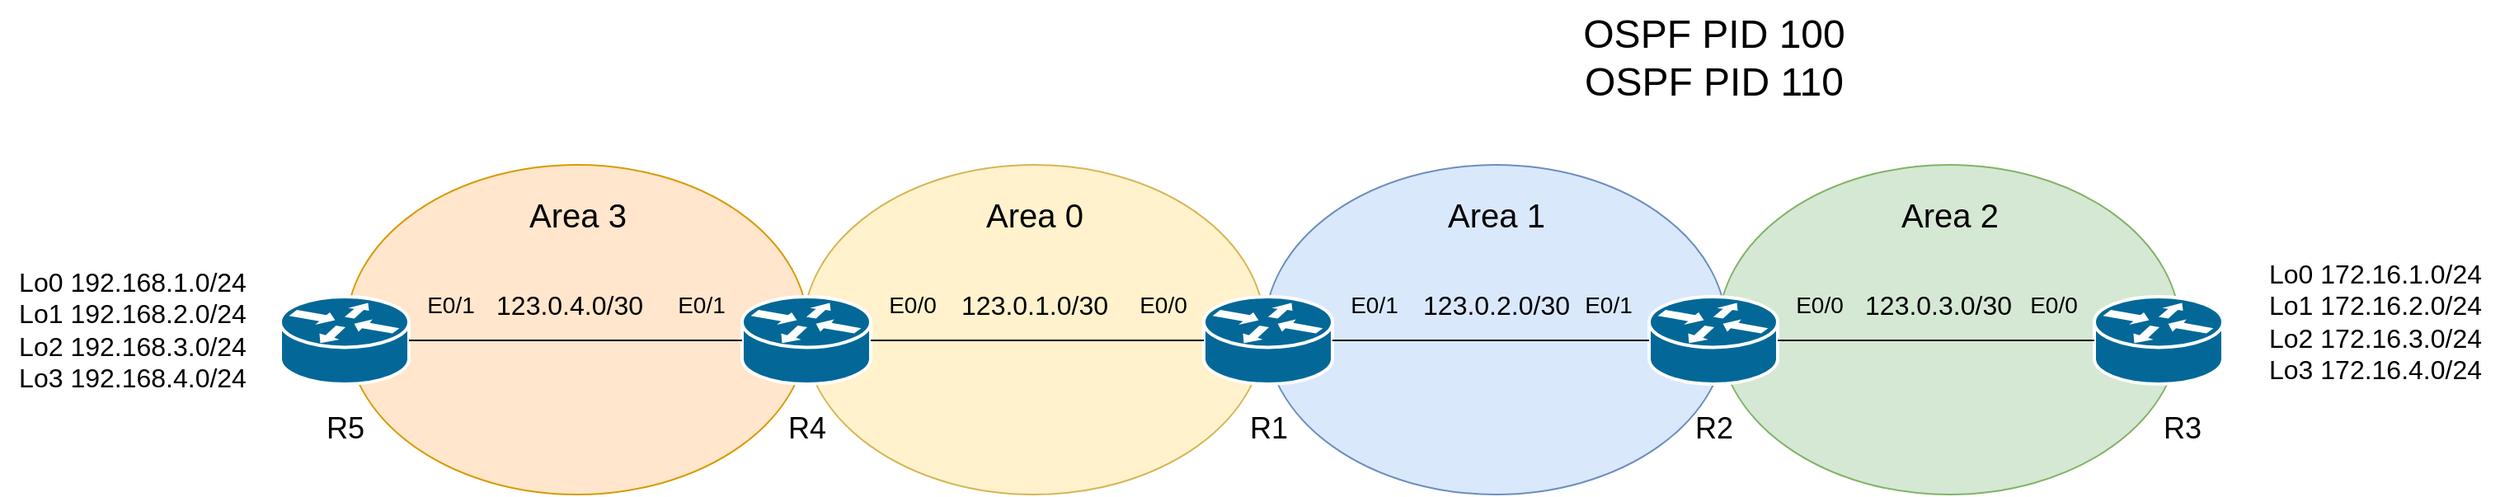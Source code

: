 <mxfile version="21.6.8" type="device">
  <diagram name="Page-1" id="xN_nqYcz8586rW-JeH7z">
    <mxGraphModel dx="2268" dy="820" grid="1" gridSize="10" guides="1" tooltips="1" connect="1" arrows="1" fold="1" page="1" pageScale="1" pageWidth="850" pageHeight="1100" math="0" shadow="0">
      <root>
        <mxCell id="0" />
        <mxCell id="1" parent="0" />
        <mxCell id="G2wcwGP9F7wpRwiHMcPd-29" value="" style="ellipse;whiteSpace=wrap;html=1;fillColor=#dae8fc;strokeColor=#6c8ebf;" vertex="1" parent="1">
          <mxGeometry x="427" y="320" width="280" height="200" as="geometry" />
        </mxCell>
        <mxCell id="G2wcwGP9F7wpRwiHMcPd-26" value="" style="ellipse;whiteSpace=wrap;html=1;fillColor=#d5e8d4;strokeColor=#82b366;" vertex="1" parent="1">
          <mxGeometry x="702" y="320" width="280" height="200" as="geometry" />
        </mxCell>
        <mxCell id="G2wcwGP9F7wpRwiHMcPd-25" value="" style="ellipse;whiteSpace=wrap;html=1;fillColor=#ffe6cc;strokeColor=#d79b00;" vertex="1" parent="1">
          <mxGeometry x="-130" y="320" width="280" height="200" as="geometry" />
        </mxCell>
        <mxCell id="G2wcwGP9F7wpRwiHMcPd-24" value="" style="ellipse;whiteSpace=wrap;html=1;fillColor=#fff2cc;strokeColor=#d6b656;" vertex="1" parent="1">
          <mxGeometry x="147" y="320" width="280" height="200" as="geometry" />
        </mxCell>
        <mxCell id="G2wcwGP9F7wpRwiHMcPd-1" value="" style="shape=mxgraph.cisco.routers.router;sketch=0;html=1;pointerEvents=1;dashed=0;fillColor=#036897;strokeColor=#ffffff;strokeWidth=2;verticalLabelPosition=bottom;verticalAlign=top;align=center;outlineConnect=0;" vertex="1" parent="1">
          <mxGeometry x="390" y="400" width="78" height="53" as="geometry" />
        </mxCell>
        <mxCell id="G2wcwGP9F7wpRwiHMcPd-2" value="" style="shape=mxgraph.cisco.routers.router;sketch=0;html=1;pointerEvents=1;dashed=0;fillColor=#036897;strokeColor=#ffffff;strokeWidth=2;verticalLabelPosition=bottom;verticalAlign=top;align=center;outlineConnect=0;" vertex="1" parent="1">
          <mxGeometry x="660" y="400" width="78" height="53" as="geometry" />
        </mxCell>
        <mxCell id="G2wcwGP9F7wpRwiHMcPd-3" value="" style="shape=mxgraph.cisco.routers.router;sketch=0;html=1;pointerEvents=1;dashed=0;fillColor=#036897;strokeColor=#ffffff;strokeWidth=2;verticalLabelPosition=bottom;verticalAlign=top;align=center;outlineConnect=0;" vertex="1" parent="1">
          <mxGeometry x="930" y="400" width="78" height="53" as="geometry" />
        </mxCell>
        <mxCell id="G2wcwGP9F7wpRwiHMcPd-4" value="" style="shape=mxgraph.cisco.routers.router;sketch=0;html=1;pointerEvents=1;dashed=0;fillColor=#036897;strokeColor=#ffffff;strokeWidth=2;verticalLabelPosition=bottom;verticalAlign=top;align=center;outlineConnect=0;" vertex="1" parent="1">
          <mxGeometry x="110" y="400" width="78" height="53" as="geometry" />
        </mxCell>
        <mxCell id="G2wcwGP9F7wpRwiHMcPd-5" value="" style="shape=mxgraph.cisco.routers.router;sketch=0;html=1;pointerEvents=1;dashed=0;fillColor=#036897;strokeColor=#ffffff;strokeWidth=2;verticalLabelPosition=bottom;verticalAlign=top;align=center;outlineConnect=0;" vertex="1" parent="1">
          <mxGeometry x="-170" y="400" width="78" height="53" as="geometry" />
        </mxCell>
        <mxCell id="G2wcwGP9F7wpRwiHMcPd-6" value="" style="endArrow=none;html=1;rounded=0;" edge="1" parent="1" source="G2wcwGP9F7wpRwiHMcPd-4" target="G2wcwGP9F7wpRwiHMcPd-1">
          <mxGeometry width="50" height="50" relative="1" as="geometry">
            <mxPoint x="350" y="450" as="sourcePoint" />
            <mxPoint x="400" y="400" as="targetPoint" />
          </mxGeometry>
        </mxCell>
        <mxCell id="G2wcwGP9F7wpRwiHMcPd-7" value="" style="endArrow=none;html=1;rounded=0;" edge="1" parent="1" source="G2wcwGP9F7wpRwiHMcPd-5" target="G2wcwGP9F7wpRwiHMcPd-4">
          <mxGeometry width="50" height="50" relative="1" as="geometry">
            <mxPoint x="350" y="450" as="sourcePoint" />
            <mxPoint x="400" y="400" as="targetPoint" />
          </mxGeometry>
        </mxCell>
        <mxCell id="G2wcwGP9F7wpRwiHMcPd-9" value="" style="endArrow=none;html=1;rounded=0;" edge="1" parent="1" source="G2wcwGP9F7wpRwiHMcPd-2" target="G2wcwGP9F7wpRwiHMcPd-1">
          <mxGeometry width="50" height="50" relative="1" as="geometry">
            <mxPoint x="410" y="610" as="sourcePoint" />
            <mxPoint x="460" y="560" as="targetPoint" />
          </mxGeometry>
        </mxCell>
        <mxCell id="G2wcwGP9F7wpRwiHMcPd-10" value="" style="endArrow=none;html=1;rounded=0;" edge="1" parent="1" source="G2wcwGP9F7wpRwiHMcPd-1">
          <mxGeometry width="50" height="50" relative="1" as="geometry">
            <mxPoint x="350" y="450" as="sourcePoint" />
            <mxPoint x="400" y="400" as="targetPoint" />
          </mxGeometry>
        </mxCell>
        <mxCell id="G2wcwGP9F7wpRwiHMcPd-11" value="" style="endArrow=none;html=1;rounded=0;" edge="1" parent="1" source="G2wcwGP9F7wpRwiHMcPd-2" target="G2wcwGP9F7wpRwiHMcPd-3">
          <mxGeometry width="50" height="50" relative="1" as="geometry">
            <mxPoint x="350" y="450" as="sourcePoint" />
            <mxPoint x="400" y="400" as="targetPoint" />
          </mxGeometry>
        </mxCell>
        <mxCell id="G2wcwGP9F7wpRwiHMcPd-12" value="&lt;font style=&quot;font-size: 14px;&quot;&gt;E0/0&lt;/font&gt;" style="text;html=1;align=center;verticalAlign=middle;resizable=0;points=[];autosize=1;strokeColor=none;fillColor=none;" vertex="1" parent="1">
          <mxGeometry x="340" y="390" width="50" height="30" as="geometry" />
        </mxCell>
        <mxCell id="G2wcwGP9F7wpRwiHMcPd-13" value="&lt;font style=&quot;font-size: 14px;&quot;&gt;E0/1&lt;/font&gt;" style="text;html=1;align=center;verticalAlign=middle;resizable=0;points=[];autosize=1;strokeColor=none;fillColor=none;" vertex="1" parent="1">
          <mxGeometry x="468" y="390" width="50" height="30" as="geometry" />
        </mxCell>
        <mxCell id="G2wcwGP9F7wpRwiHMcPd-16" value="&lt;font style=&quot;font-size: 14px;&quot;&gt;E0/0&lt;/font&gt;" style="text;html=1;align=center;verticalAlign=middle;resizable=0;points=[];autosize=1;strokeColor=none;fillColor=none;" vertex="1" parent="1">
          <mxGeometry x="188" y="390" width="50" height="30" as="geometry" />
        </mxCell>
        <mxCell id="G2wcwGP9F7wpRwiHMcPd-18" value="&lt;font style=&quot;font-size: 14px;&quot;&gt;E0/1&lt;/font&gt;" style="text;html=1;align=center;verticalAlign=middle;resizable=0;points=[];autosize=1;strokeColor=none;fillColor=none;" vertex="1" parent="1">
          <mxGeometry x="60" y="390" width="50" height="30" as="geometry" />
        </mxCell>
        <mxCell id="G2wcwGP9F7wpRwiHMcPd-19" value="&lt;font style=&quot;font-size: 14px;&quot;&gt;E0/1&lt;/font&gt;" style="text;html=1;align=center;verticalAlign=middle;resizable=0;points=[];autosize=1;strokeColor=none;fillColor=none;" vertex="1" parent="1">
          <mxGeometry x="-92" y="390" width="50" height="30" as="geometry" />
        </mxCell>
        <mxCell id="G2wcwGP9F7wpRwiHMcPd-20" value="&lt;font style=&quot;font-size: 14px;&quot;&gt;E0/1&lt;/font&gt;" style="text;html=1;align=center;verticalAlign=middle;resizable=0;points=[];autosize=1;strokeColor=none;fillColor=none;" vertex="1" parent="1">
          <mxGeometry x="610" y="390" width="50" height="30" as="geometry" />
        </mxCell>
        <mxCell id="G2wcwGP9F7wpRwiHMcPd-21" value="&lt;font style=&quot;font-size: 14px;&quot;&gt;E0/0&lt;/font&gt;" style="text;html=1;align=center;verticalAlign=middle;resizable=0;points=[];autosize=1;strokeColor=none;fillColor=none;" vertex="1" parent="1">
          <mxGeometry x="738" y="390" width="50" height="30" as="geometry" />
        </mxCell>
        <mxCell id="G2wcwGP9F7wpRwiHMcPd-22" value="&lt;font style=&quot;font-size: 14px;&quot;&gt;E0/0&lt;/font&gt;" style="text;html=1;align=center;verticalAlign=middle;resizable=0;points=[];autosize=1;strokeColor=none;fillColor=none;" vertex="1" parent="1">
          <mxGeometry x="880" y="390" width="50" height="30" as="geometry" />
        </mxCell>
        <mxCell id="G2wcwGP9F7wpRwiHMcPd-30" value="&lt;font style=&quot;font-size: 20px;&quot;&gt;Area 0&lt;/font&gt;" style="text;html=1;align=center;verticalAlign=middle;resizable=0;points=[];autosize=1;strokeColor=none;fillColor=none;" vertex="1" parent="1">
          <mxGeometry x="247" y="330" width="80" height="40" as="geometry" />
        </mxCell>
        <mxCell id="G2wcwGP9F7wpRwiHMcPd-31" value="&lt;font style=&quot;font-size: 20px;&quot;&gt;Area 1&lt;/font&gt;" style="text;html=1;align=center;verticalAlign=middle;resizable=0;points=[];autosize=1;strokeColor=none;fillColor=none;" vertex="1" parent="1">
          <mxGeometry x="527" y="330" width="80" height="40" as="geometry" />
        </mxCell>
        <mxCell id="G2wcwGP9F7wpRwiHMcPd-32" value="&lt;font style=&quot;font-size: 20px;&quot;&gt;Area 3&lt;/font&gt;" style="text;html=1;align=center;verticalAlign=middle;resizable=0;points=[];autosize=1;strokeColor=none;fillColor=none;" vertex="1" parent="1">
          <mxGeometry x="-30" y="330" width="80" height="40" as="geometry" />
        </mxCell>
        <mxCell id="G2wcwGP9F7wpRwiHMcPd-33" value="&lt;font style=&quot;font-size: 20px;&quot;&gt;Area 2&lt;/font&gt;" style="text;html=1;align=center;verticalAlign=middle;resizable=0;points=[];autosize=1;strokeColor=none;fillColor=none;" vertex="1" parent="1">
          <mxGeometry x="802" y="330" width="80" height="40" as="geometry" />
        </mxCell>
        <mxCell id="G2wcwGP9F7wpRwiHMcPd-34" value="&lt;font style=&quot;font-size: 18px;&quot;&gt;R1&lt;/font&gt;" style="text;html=1;align=center;verticalAlign=middle;resizable=0;points=[];autosize=1;strokeColor=none;fillColor=none;" vertex="1" parent="1">
          <mxGeometry x="404" y="460" width="50" height="40" as="geometry" />
        </mxCell>
        <mxCell id="G2wcwGP9F7wpRwiHMcPd-35" value="&lt;font style=&quot;font-size: 18px;&quot;&gt;R4&lt;/font&gt;" style="text;html=1;align=center;verticalAlign=middle;resizable=0;points=[];autosize=1;strokeColor=none;fillColor=none;" vertex="1" parent="1">
          <mxGeometry x="124" y="460" width="50" height="40" as="geometry" />
        </mxCell>
        <mxCell id="G2wcwGP9F7wpRwiHMcPd-36" value="&lt;font style=&quot;font-size: 18px;&quot;&gt;R5&lt;/font&gt;" style="text;html=1;align=center;verticalAlign=middle;resizable=0;points=[];autosize=1;strokeColor=none;fillColor=none;" vertex="1" parent="1">
          <mxGeometry x="-156" y="460" width="50" height="40" as="geometry" />
        </mxCell>
        <mxCell id="G2wcwGP9F7wpRwiHMcPd-37" value="&lt;font style=&quot;font-size: 18px;&quot;&gt;R2&lt;/font&gt;" style="text;html=1;align=center;verticalAlign=middle;resizable=0;points=[];autosize=1;strokeColor=none;fillColor=none;" vertex="1" parent="1">
          <mxGeometry x="674" y="460" width="50" height="40" as="geometry" />
        </mxCell>
        <mxCell id="G2wcwGP9F7wpRwiHMcPd-38" value="&lt;font style=&quot;font-size: 18px;&quot;&gt;R3&lt;/font&gt;" style="text;html=1;align=center;verticalAlign=middle;resizable=0;points=[];autosize=1;strokeColor=none;fillColor=none;" vertex="1" parent="1">
          <mxGeometry x="958" y="460" width="50" height="40" as="geometry" />
        </mxCell>
        <mxCell id="G2wcwGP9F7wpRwiHMcPd-39" value="&lt;font style=&quot;font-size: 16px;&quot;&gt;123.0.1.0/30&lt;/font&gt;" style="text;html=1;align=center;verticalAlign=middle;resizable=0;points=[];autosize=1;strokeColor=none;fillColor=none;" vertex="1" parent="1">
          <mxGeometry x="232" y="390" width="110" height="30" as="geometry" />
        </mxCell>
        <mxCell id="G2wcwGP9F7wpRwiHMcPd-41" value="&lt;font style=&quot;font-size: 16px;&quot;&gt;123.0.2.0/30&lt;/font&gt;" style="text;html=1;align=center;verticalAlign=middle;resizable=0;points=[];autosize=1;strokeColor=none;fillColor=none;" vertex="1" parent="1">
          <mxGeometry x="512" y="390" width="110" height="30" as="geometry" />
        </mxCell>
        <mxCell id="G2wcwGP9F7wpRwiHMcPd-42" value="&lt;font style=&quot;font-size: 16px;&quot;&gt;123.0.3.0/30&lt;/font&gt;" style="text;html=1;align=center;verticalAlign=middle;resizable=0;points=[];autosize=1;strokeColor=none;fillColor=none;" vertex="1" parent="1">
          <mxGeometry x="780" y="390" width="110" height="30" as="geometry" />
        </mxCell>
        <mxCell id="G2wcwGP9F7wpRwiHMcPd-43" value="&lt;font style=&quot;font-size: 16px;&quot;&gt;123.0.4.0/30&lt;/font&gt;" style="text;html=1;align=center;verticalAlign=middle;resizable=0;points=[];autosize=1;strokeColor=none;fillColor=none;" vertex="1" parent="1">
          <mxGeometry x="-50" y="390" width="110" height="30" as="geometry" />
        </mxCell>
        <mxCell id="G2wcwGP9F7wpRwiHMcPd-45" value="&lt;font style=&quot;font-size: 24px;&quot;&gt;OSPF PID 100&lt;br&gt;OSPF PID 110&lt;/font&gt;" style="text;html=1;align=center;verticalAlign=middle;resizable=0;points=[];autosize=1;strokeColor=none;fillColor=none;" vertex="1" parent="1">
          <mxGeometry x="609" y="220" width="180" height="70" as="geometry" />
        </mxCell>
        <mxCell id="G2wcwGP9F7wpRwiHMcPd-46" value="&lt;font style=&quot;font-size: 16px;&quot;&gt;Lo0 192.168.1.0/24&lt;br&gt;Lo1 192.168.2.0/24&lt;br&gt;Lo2 192.168.3.0/24&lt;br&gt;Lo3 192.168.4.0/24&lt;/font&gt;" style="text;html=1;align=center;verticalAlign=middle;resizable=0;points=[];autosize=1;strokeColor=none;fillColor=none;" vertex="1" parent="1">
          <mxGeometry x="-340" y="375" width="160" height="90" as="geometry" />
        </mxCell>
        <mxCell id="G2wcwGP9F7wpRwiHMcPd-47" value="&lt;font style=&quot;font-size: 16px;&quot;&gt;Lo0 172.16.1.0/24&lt;br&gt;Lo1 172.16.2.0/24&lt;br&gt;Lo2 172.16.3.0/24&lt;br&gt;Lo3 172.16.4.0/24&lt;/font&gt;" style="text;html=1;align=center;verticalAlign=middle;resizable=0;points=[];autosize=1;strokeColor=none;fillColor=none;" vertex="1" parent="1">
          <mxGeometry x="1025" y="370" width="150" height="90" as="geometry" />
        </mxCell>
      </root>
    </mxGraphModel>
  </diagram>
</mxfile>
